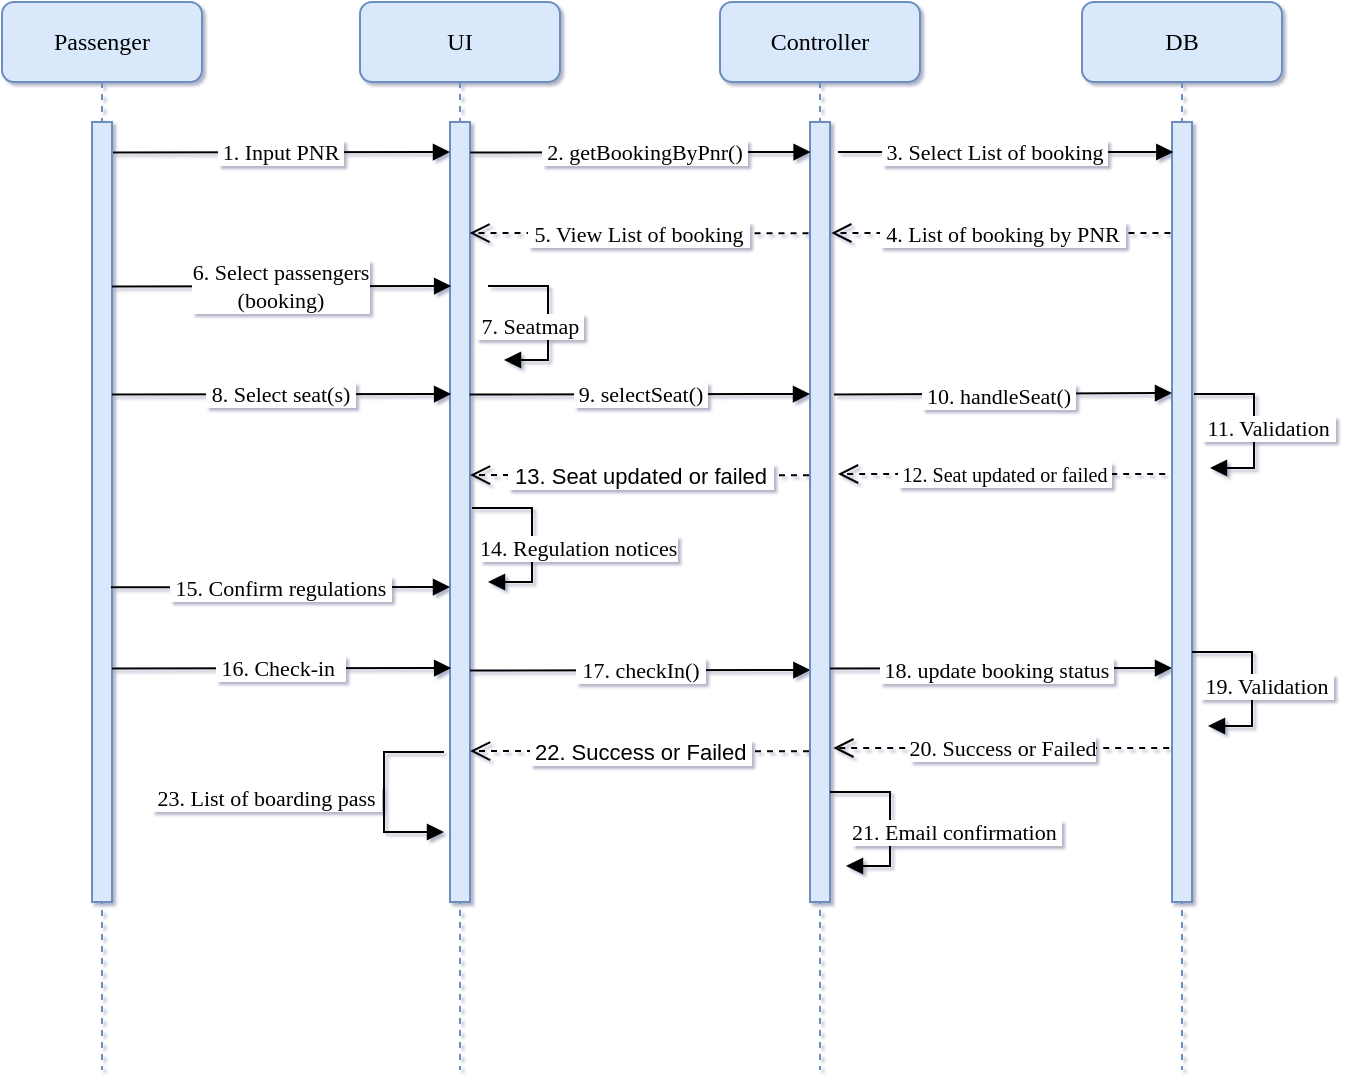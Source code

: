 <mxfile version="21.2.8" type="device">
  <diagram name="Page-1" id="VxqEKcWssq_XyiCzB9bS">
    <mxGraphModel dx="978" dy="571" grid="0" gridSize="10" guides="1" tooltips="1" connect="1" arrows="1" fold="1" page="1" pageScale="1" pageWidth="1654" pageHeight="1169" background="none" math="0" shadow="1">
      <root>
        <mxCell id="0" />
        <mxCell id="1" parent="0" />
        <mxCell id="7Op2JaMXb7pChXdJnSNb-1" value="UI" style="shape=umlLifeline;perimeter=lifelinePerimeter;whiteSpace=wrap;html=1;container=1;collapsible=0;recursiveResize=0;outlineConnect=0;rounded=1;shadow=0;comic=0;labelBackgroundColor=none;strokeWidth=1;fontFamily=Verdana;fontSize=12;align=center;fillColor=#dae8fc;strokeColor=#6c8ebf;" parent="1" vertex="1">
          <mxGeometry x="388" y="26" width="100" height="534" as="geometry" />
        </mxCell>
        <mxCell id="7Op2JaMXb7pChXdJnSNb-2" value="" style="html=1;points=[];perimeter=orthogonalPerimeter;rounded=0;shadow=0;comic=0;labelBackgroundColor=none;strokeWidth=1;fontFamily=Verdana;fontSize=12;align=center;fillColor=#dae8fc;strokeColor=#6c8ebf;" parent="7Op2JaMXb7pChXdJnSNb-1" vertex="1">
          <mxGeometry x="45" y="60" width="10" height="390" as="geometry" />
        </mxCell>
        <mxCell id="7Op2JaMXb7pChXdJnSNb-3" value="&lt;font face=&quot;Verdana&quot;&gt;&amp;nbsp;7. Seatmap&amp;nbsp;&lt;/font&gt;" style="html=1;align=left;spacingLeft=2;endArrow=block;rounded=0;edgeStyle=orthogonalEdgeStyle;curved=0;rounded=0;verticalAlign=middle;" parent="7Op2JaMXb7pChXdJnSNb-1" edge="1">
          <mxGeometry x="-1" y="-22" relative="1" as="geometry">
            <mxPoint x="64" y="142" as="sourcePoint" />
            <Array as="points">
              <mxPoint x="94" y="142" />
              <mxPoint x="94" y="179" />
            </Array>
            <mxPoint x="72" y="179" as="targetPoint" />
            <mxPoint x="-10" y="-2" as="offset" />
          </mxGeometry>
        </mxCell>
        <mxCell id="7Op2JaMXb7pChXdJnSNb-42" value="&amp;nbsp;17. checkIn()&amp;nbsp;" style="html=1;verticalAlign=middle;endArrow=block;labelBackgroundColor=default;fontFamily=Verdana;fontSize=11;edgeStyle=elbowEdgeStyle;elbow=vertical;entryX=0.03;entryY=0.451;entryDx=0;entryDy=0;entryPerimeter=0;exitX=1.011;exitY=0.451;exitDx=0;exitDy=0;exitPerimeter=0;" parent="7Op2JaMXb7pChXdJnSNb-1" edge="1">
          <mxGeometry relative="1" as="geometry">
            <mxPoint x="55.0" y="334.22" as="sourcePoint" />
            <mxPoint x="225.19" y="334.22" as="targetPoint" />
            <Array as="points" />
          </mxGeometry>
        </mxCell>
        <mxCell id="7Op2JaMXb7pChXdJnSNb-46" value="&lt;font face=&quot;Verdana&quot;&gt;&amp;nbsp;&lt;/font&gt;22. Success or Failed&amp;nbsp;" style="html=1;verticalAlign=middle;endArrow=open;dashed=1;endSize=8;edgeStyle=elbowEdgeStyle;elbow=vertical;curved=0;rounded=0;exitX=-0.039;exitY=0.728;exitDx=0;exitDy=0;exitPerimeter=0;entryX=1.011;entryY=0.725;entryDx=0;entryDy=0;entryPerimeter=0;labelBackgroundColor=default;fontSize=11;" parent="7Op2JaMXb7pChXdJnSNb-1" edge="1">
          <mxGeometry x="-0.001" relative="1" as="geometry">
            <mxPoint x="224.5" y="374.66" as="sourcePoint" />
            <mxPoint x="55.0" y="374" as="targetPoint" />
            <mxPoint as="offset" />
          </mxGeometry>
        </mxCell>
        <mxCell id="vvcB78ZaGYWaYG9tcJMQ-2" value="&amp;nbsp;13. Seat updated or failed&amp;nbsp;" style="html=1;verticalAlign=middle;endArrow=open;dashed=1;endSize=8;edgeStyle=elbowEdgeStyle;elbow=vertical;curved=0;rounded=0;exitX=-0.039;exitY=0.728;exitDx=0;exitDy=0;exitPerimeter=0;entryX=1.011;entryY=0.725;entryDx=0;entryDy=0;entryPerimeter=0;labelBackgroundColor=default;fontSize=11;" parent="7Op2JaMXb7pChXdJnSNb-1" edge="1">
          <mxGeometry x="-0.001" relative="1" as="geometry">
            <mxPoint x="224.5" y="236.66" as="sourcePoint" />
            <mxPoint x="55.0" y="236" as="targetPoint" />
            <mxPoint as="offset" />
          </mxGeometry>
        </mxCell>
        <mxCell id="7Op2JaMXb7pChXdJnSNb-40" value="&lt;font face=&quot;Verdana&quot; style=&quot;font-size: 11px;&quot;&gt;14. Regulation notices&lt;/font&gt;" style="html=1;align=left;spacingLeft=2;endArrow=block;rounded=0;edgeStyle=orthogonalEdgeStyle;curved=0;rounded=0;verticalAlign=middle;" parent="7Op2JaMXb7pChXdJnSNb-1" edge="1">
          <mxGeometry x="1" y="-19" relative="1" as="geometry">
            <mxPoint x="56" y="253" as="sourcePoint" />
            <Array as="points">
              <mxPoint x="86" y="253" />
              <mxPoint x="86" y="290" />
            </Array>
            <mxPoint x="64" y="290" as="targetPoint" />
            <mxPoint x="-8" y="2" as="offset" />
          </mxGeometry>
        </mxCell>
        <mxCell id="7Op2JaMXb7pChXdJnSNb-11" value="&amp;nbsp;1. Input PNR&amp;nbsp;" style="html=1;verticalAlign=middle;endArrow=block;entryX=0;entryY=0.452;labelBackgroundColor=default;fontFamily=Verdana;fontSize=11;edgeStyle=elbowEdgeStyle;elbow=vertical;entryDx=0;entryDy=0;entryPerimeter=0;exitX=0.944;exitY=0.453;exitDx=0;exitDy=0;exitPerimeter=0;" parent="7Op2JaMXb7pChXdJnSNb-1" edge="1">
          <mxGeometry x="-0.003" relative="1" as="geometry">
            <mxPoint x="-124.56" y="75.22" as="sourcePoint" />
            <mxPoint x="45" y="75.0" as="targetPoint" />
            <Array as="points" />
            <mxPoint as="offset" />
          </mxGeometry>
        </mxCell>
        <mxCell id="7Op2JaMXb7pChXdJnSNb-45" value="&lt;font face=&quot;Verdana&quot; style=&quot;font-size: 11px;&quot;&gt;&amp;nbsp;23. List of boarding pass&amp;nbsp;&lt;/font&gt;" style="html=1;align=left;spacingLeft=2;endArrow=block;rounded=0;edgeStyle=orthogonalEdgeStyle;curved=0;rounded=0;verticalAlign=middle;" parent="7Op2JaMXb7pChXdJnSNb-1" edge="1">
          <mxGeometry x="0.053" y="-120" relative="1" as="geometry">
            <mxPoint x="42.0" y="375" as="sourcePoint" />
            <Array as="points">
              <mxPoint x="12" y="375" />
              <mxPoint x="12" y="415" />
              <mxPoint x="34" y="415" />
            </Array>
            <mxPoint x="42" y="415" as="targetPoint" />
            <mxPoint as="offset" />
          </mxGeometry>
        </mxCell>
        <mxCell id="7Op2JaMXb7pChXdJnSNb-4" value="Controller" style="shape=umlLifeline;perimeter=lifelinePerimeter;whiteSpace=wrap;html=1;container=1;collapsible=0;recursiveResize=0;outlineConnect=0;rounded=1;shadow=0;comic=0;labelBackgroundColor=none;strokeWidth=1;fontFamily=Verdana;fontSize=12;align=center;fillColor=#dae8fc;strokeColor=#6c8ebf;" parent="1" vertex="1">
          <mxGeometry x="568" y="26" width="100" height="534" as="geometry" />
        </mxCell>
        <mxCell id="7Op2JaMXb7pChXdJnSNb-5" value="" style="html=1;points=[];perimeter=orthogonalPerimeter;rounded=0;shadow=0;comic=0;labelBackgroundColor=none;strokeWidth=1;fontFamily=Verdana;fontSize=12;align=center;fillColor=#dae8fc;strokeColor=#6c8ebf;" parent="7Op2JaMXb7pChXdJnSNb-4" vertex="1">
          <mxGeometry x="45" y="60" width="10" height="390" as="geometry" />
        </mxCell>
        <mxCell id="7Op2JaMXb7pChXdJnSNb-43" value="&amp;nbsp;18. update booking status&amp;nbsp;" style="html=1;verticalAlign=middle;endArrow=block;labelBackgroundColor=default;fontFamily=Verdana;fontSize=11;edgeStyle=elbowEdgeStyle;elbow=vertical;exitX=1.011;exitY=0.451;exitDx=0;exitDy=0;exitPerimeter=0;entryX=0;entryY=0.664;entryDx=0;entryDy=0;entryPerimeter=0;" parent="7Op2JaMXb7pChXdJnSNb-4" edge="1">
          <mxGeometry x="-0.031" y="-1" relative="1" as="geometry">
            <mxPoint x="55.0" y="333.22" as="sourcePoint" />
            <mxPoint x="226" y="333.16" as="targetPoint" />
            <Array as="points" />
            <mxPoint as="offset" />
          </mxGeometry>
        </mxCell>
        <mxCell id="7Op2JaMXb7pChXdJnSNb-44" value="&lt;font face=&quot;Verdana&quot; style=&quot;font-size: 11px;&quot;&gt;20. Success or Failed&lt;/font&gt;" style="html=1;verticalAlign=middle;endArrow=open;dashed=1;endSize=8;edgeStyle=elbowEdgeStyle;elbow=vertical;curved=0;rounded=0;exitX=-0.041;exitY=0.723;exitDx=0;exitDy=0;exitPerimeter=0;labelBackgroundColor=default;fontSize=11;entryX=1.167;entryY=0.663;entryDx=0;entryDy=0;entryPerimeter=0;" parent="7Op2JaMXb7pChXdJnSNb-4" edge="1">
          <mxGeometry x="-0.004" relative="1" as="geometry">
            <mxPoint x="224.59" y="373.06" as="sourcePoint" />
            <mxPoint x="56.67" y="372.72" as="targetPoint" />
            <Array as="points">
              <mxPoint x="222" y="373" />
            </Array>
            <mxPoint as="offset" />
          </mxGeometry>
        </mxCell>
        <mxCell id="vvcB78ZaGYWaYG9tcJMQ-1" value="&lt;font face=&quot;Verdana&quot; style=&quot;font-size: 10px;&quot;&gt;&amp;nbsp;12. Seat updated or failed&amp;nbsp;&lt;/font&gt;" style="html=1;verticalAlign=middle;endArrow=open;dashed=1;endSize=8;edgeStyle=elbowEdgeStyle;elbow=vertical;curved=0;rounded=0;exitX=-0.041;exitY=0.723;exitDx=0;exitDy=0;exitPerimeter=0;labelBackgroundColor=default;fontSize=11;entryX=0.7;entryY=0.348;entryDx=0;entryDy=0;entryPerimeter=0;" parent="7Op2JaMXb7pChXdJnSNb-4" edge="1">
          <mxGeometry x="-0.009" relative="1" as="geometry">
            <mxPoint x="222.59" y="236.06" as="sourcePoint" />
            <mxPoint x="59" y="236.12" as="targetPoint" />
            <Array as="points">
              <mxPoint x="235" y="236" />
            </Array>
            <mxPoint as="offset" />
          </mxGeometry>
        </mxCell>
        <mxCell id="7Op2JaMXb7pChXdJnSNb-38" value="&amp;nbsp;9. selectSeat()&amp;nbsp;" style="html=1;verticalAlign=middle;endArrow=block;labelBackgroundColor=default;fontFamily=Verdana;fontSize=11;edgeStyle=elbowEdgeStyle;elbow=vertical;entryX=0.03;entryY=0.451;entryDx=0;entryDy=0;entryPerimeter=0;exitX=1.011;exitY=0.451;exitDx=0;exitDy=0;exitPerimeter=0;" parent="7Op2JaMXb7pChXdJnSNb-4" edge="1">
          <mxGeometry relative="1" as="geometry">
            <mxPoint x="-125.19" y="196.22" as="sourcePoint" />
            <mxPoint x="45.0" y="196.22" as="targetPoint" />
            <Array as="points" />
          </mxGeometry>
        </mxCell>
        <mxCell id="7Op2JaMXb7pChXdJnSNb-14" value="&lt;font face=&quot;Verdana&quot; style=&quot;font-size: 11px;&quot;&gt;&amp;nbsp;4. List of booking by PNR&amp;nbsp;&lt;/font&gt;" style="html=1;verticalAlign=middle;endArrow=open;dashed=1;endSize=8;edgeStyle=elbowEdgeStyle;elbow=vertical;curved=0;rounded=0;exitX=-0.041;exitY=0.723;exitDx=0;exitDy=0;exitPerimeter=0;labelBackgroundColor=default;fontSize=11;" parent="7Op2JaMXb7pChXdJnSNb-4" edge="1">
          <mxGeometry x="-0.004" relative="1" as="geometry">
            <mxPoint x="225.24" y="115.56" as="sourcePoint" />
            <mxPoint x="55.65" y="115.5" as="targetPoint" />
            <Array as="points">
              <mxPoint x="261.65" y="115.5" />
            </Array>
            <mxPoint as="offset" />
          </mxGeometry>
        </mxCell>
        <mxCell id="7Op2JaMXb7pChXdJnSNb-13" value="&lt;font face=&quot;Verdana&quot; style=&quot;font-size: 11px;&quot;&gt;&amp;nbsp;5. View List of booking&amp;nbsp;&lt;/font&gt;" style="html=1;verticalAlign=middle;endArrow=open;dashed=1;endSize=8;edgeStyle=elbowEdgeStyle;elbow=vertical;curved=0;rounded=0;exitX=-0.039;exitY=0.728;exitDx=0;exitDy=0;exitPerimeter=0;entryX=1.011;entryY=0.725;entryDx=0;entryDy=0;entryPerimeter=0;labelBackgroundColor=default;fontSize=11;" parent="7Op2JaMXb7pChXdJnSNb-4" edge="1">
          <mxGeometry x="-0.001" relative="1" as="geometry">
            <mxPoint x="44.26" y="115.66" as="sourcePoint" />
            <mxPoint x="-125.24" y="115" as="targetPoint" />
            <mxPoint as="offset" />
          </mxGeometry>
        </mxCell>
        <mxCell id="A0az1k7j8bjUsIYR8W-r-1" value="&lt;font face=&quot;Verdana&quot; style=&quot;font-size: 11px;&quot;&gt;21. Email confirmation&amp;nbsp;&lt;/font&gt;" style="html=1;align=left;spacingLeft=2;endArrow=block;rounded=0;edgeStyle=orthogonalEdgeStyle;curved=0;rounded=0;verticalAlign=middle;" edge="1" parent="7Op2JaMXb7pChXdJnSNb-4">
          <mxGeometry x="1" y="-17" relative="1" as="geometry">
            <mxPoint x="55" y="395" as="sourcePoint" />
            <Array as="points">
              <mxPoint x="85" y="395" />
              <mxPoint x="85" y="432" />
            </Array>
            <mxPoint x="63" y="432" as="targetPoint" />
            <mxPoint x="-1" as="offset" />
          </mxGeometry>
        </mxCell>
        <mxCell id="7Op2JaMXb7pChXdJnSNb-6" value="DB" style="shape=umlLifeline;perimeter=lifelinePerimeter;whiteSpace=wrap;html=1;container=1;collapsible=0;recursiveResize=0;outlineConnect=0;rounded=1;shadow=0;comic=0;labelBackgroundColor=none;strokeWidth=1;fontFamily=Verdana;fontSize=12;align=center;fillColor=#dae8fc;strokeColor=#6c8ebf;" parent="1" vertex="1">
          <mxGeometry x="749" y="26" width="100" height="534" as="geometry" />
        </mxCell>
        <mxCell id="7Op2JaMXb7pChXdJnSNb-7" value="" style="html=1;points=[];perimeter=orthogonalPerimeter;rounded=0;shadow=0;comic=0;labelBackgroundColor=none;strokeWidth=1;fontFamily=Verdana;fontSize=12;align=center;fillColor=#dae8fc;strokeColor=#6c8ebf;" parent="7Op2JaMXb7pChXdJnSNb-6" vertex="1">
          <mxGeometry x="45" y="60" width="10" height="390" as="geometry" />
        </mxCell>
        <mxCell id="7Op2JaMXb7pChXdJnSNb-39" value="&amp;nbsp;10. handleSeat()&amp;nbsp;" style="html=1;verticalAlign=middle;endArrow=block;labelBackgroundColor=default;fontFamily=Verdana;fontSize=11;edgeStyle=elbowEdgeStyle;elbow=vertical;exitX=1.011;exitY=0.451;exitDx=0;exitDy=0;exitPerimeter=0;entryX=0;entryY=0.348;entryDx=0;entryDy=0;entryPerimeter=0;" parent="7Op2JaMXb7pChXdJnSNb-6" edge="1">
          <mxGeometry x="-0.031" y="-1" relative="1" as="geometry">
            <mxPoint x="-124.0" y="196.22" as="sourcePoint" />
            <mxPoint x="45" y="195.12" as="targetPoint" />
            <Array as="points" />
            <mxPoint as="offset" />
          </mxGeometry>
        </mxCell>
        <mxCell id="okRCfM9HJUnAa3HQ13vf-1" value="&lt;font face=&quot;Verdana&quot; style=&quot;font-size: 11px;&quot;&gt;&amp;nbsp;19. Validation&amp;nbsp;&lt;/font&gt;" style="html=1;align=left;spacingLeft=2;endArrow=block;rounded=0;edgeStyle=orthogonalEdgeStyle;curved=0;rounded=0;verticalAlign=middle;" parent="7Op2JaMXb7pChXdJnSNb-6" edge="1">
          <mxGeometry x="-1" y="-17" relative="1" as="geometry">
            <mxPoint x="55" y="325" as="sourcePoint" />
            <Array as="points">
              <mxPoint x="85" y="325" />
              <mxPoint x="85" y="362" />
            </Array>
            <mxPoint x="63" y="362" as="targetPoint" />
            <mxPoint as="offset" />
          </mxGeometry>
        </mxCell>
        <mxCell id="7Op2JaMXb7pChXdJnSNb-8" value="Passenger" style="shape=umlLifeline;perimeter=lifelinePerimeter;whiteSpace=wrap;html=1;container=1;collapsible=0;recursiveResize=0;outlineConnect=0;rounded=1;shadow=0;comic=0;labelBackgroundColor=none;strokeWidth=1;fontFamily=Verdana;fontSize=12;align=center;fillColor=#dae8fc;strokeColor=#6c8ebf;" parent="1" vertex="1">
          <mxGeometry x="209" y="26" width="100" height="534" as="geometry" />
        </mxCell>
        <mxCell id="7Op2JaMXb7pChXdJnSNb-9" value="" style="html=1;points=[];perimeter=orthogonalPerimeter;rounded=0;shadow=0;comic=0;labelBackgroundColor=none;strokeWidth=1;fontFamily=Verdana;fontSize=12;align=center;fillColor=#dae8fc;strokeColor=#6c8ebf;" parent="7Op2JaMXb7pChXdJnSNb-8" vertex="1">
          <mxGeometry x="45" y="60" width="10" height="390" as="geometry" />
        </mxCell>
        <mxCell id="7Op2JaMXb7pChXdJnSNb-41" value="&amp;nbsp;16. Check-in&amp;nbsp;&amp;nbsp;" style="html=1;verticalAlign=middle;endArrow=block;entryX=0;entryY=0.452;labelBackgroundColor=default;fontFamily=Verdana;fontSize=11;edgeStyle=elbowEdgeStyle;elbow=vertical;entryDx=0;entryDy=0;entryPerimeter=0;exitX=0.944;exitY=0.453;exitDx=0;exitDy=0;exitPerimeter=0;" parent="7Op2JaMXb7pChXdJnSNb-8" edge="1">
          <mxGeometry x="-0.003" relative="1" as="geometry">
            <mxPoint x="55.0" y="333.22" as="sourcePoint" />
            <mxPoint x="224.56" y="333.0" as="targetPoint" />
            <Array as="points" />
            <mxPoint as="offset" />
          </mxGeometry>
        </mxCell>
        <mxCell id="7Op2JaMXb7pChXdJnSNb-37" value="&amp;nbsp;8. Select seat(s)&amp;nbsp;" style="html=1;verticalAlign=middle;endArrow=block;entryX=0;entryY=0.452;labelBackgroundColor=default;fontFamily=Verdana;fontSize=11;edgeStyle=elbowEdgeStyle;elbow=vertical;entryDx=0;entryDy=0;entryPerimeter=0;exitX=0.944;exitY=0.453;exitDx=0;exitDy=0;exitPerimeter=0;" parent="7Op2JaMXb7pChXdJnSNb-8" edge="1">
          <mxGeometry x="-0.003" relative="1" as="geometry">
            <mxPoint x="55.0" y="196.22" as="sourcePoint" />
            <mxPoint x="224.56" y="196.0" as="targetPoint" />
            <Array as="points" />
            <mxPoint as="offset" />
          </mxGeometry>
        </mxCell>
        <mxCell id="7Op2JaMXb7pChXdJnSNb-29" value="6. Select passengers&lt;br&gt;(booking)" style="html=1;verticalAlign=middle;endArrow=block;entryX=0;entryY=0.452;labelBackgroundColor=default;fontFamily=Verdana;fontSize=11;edgeStyle=elbowEdgeStyle;elbow=vertical;entryDx=0;entryDy=0;entryPerimeter=0;exitX=0.944;exitY=0.453;exitDx=0;exitDy=0;exitPerimeter=0;" parent="7Op2JaMXb7pChXdJnSNb-8" edge="1">
          <mxGeometry x="-0.003" relative="1" as="geometry">
            <mxPoint x="55.0" y="142.22" as="sourcePoint" />
            <mxPoint x="224.56" y="142.0" as="targetPoint" />
            <Array as="points" />
            <mxPoint as="offset" />
          </mxGeometry>
        </mxCell>
        <mxCell id="7Op2JaMXb7pChXdJnSNb-10" value="&amp;nbsp;3. Select List of booking&amp;nbsp;" style="html=1;verticalAlign=middle;endArrow=block;labelBackgroundColor=default;fontFamily=Verdana;fontSize=11;edgeStyle=elbowEdgeStyle;elbow=vertical;entryX=0.067;entryY=0.039;entryDx=0;entryDy=0;entryPerimeter=0;" parent="1" edge="1">
          <mxGeometry x="-0.07" relative="1" as="geometry">
            <mxPoint x="627" y="101" as="sourcePoint" />
            <Array as="points">
              <mxPoint x="696" y="101" />
              <mxPoint x="616" y="41" />
            </Array>
            <mxPoint x="794.67" y="101.16" as="targetPoint" />
            <mxPoint as="offset" />
          </mxGeometry>
        </mxCell>
        <mxCell id="7Op2JaMXb7pChXdJnSNb-12" value="&amp;nbsp;2. getBookingByPnr()&amp;nbsp;" style="verticalAlign=middle;endArrow=block;labelBackgroundColor=default;fontFamily=Verdana;fontSize=11;edgeStyle=elbowEdgeStyle;elbow=vertical;entryX=0.03;entryY=0.451;entryDx=0;entryDy=0;entryPerimeter=0;exitX=1.011;exitY=0.451;exitDx=0;exitDy=0;exitPerimeter=0;labelBorderColor=none;fontColor=default;html=1;spacingTop=0;spacingLeft=0;horizontal=1;" parent="1" edge="1">
          <mxGeometry x="0.021" relative="1" as="geometry">
            <mxPoint x="443.11" y="101.22" as="sourcePoint" />
            <mxPoint x="613.3" y="101.22" as="targetPoint" />
            <Array as="points" />
            <mxPoint as="offset" />
          </mxGeometry>
        </mxCell>
        <mxCell id="7Op2JaMXb7pChXdJnSNb-35" value="&amp;nbsp;15. Confirm regulations&amp;nbsp;" style="html=1;verticalAlign=middle;endArrow=block;entryX=0;entryY=0.452;labelBackgroundColor=default;fontFamily=Verdana;fontSize=11;edgeStyle=elbowEdgeStyle;elbow=vertical;entryDx=0;entryDy=0;entryPerimeter=0;exitX=0.944;exitY=0.453;exitDx=0;exitDy=0;exitPerimeter=0;" parent="1" edge="1">
          <mxGeometry x="-0.003" relative="1" as="geometry">
            <mxPoint x="263.44" y="318.66" as="sourcePoint" />
            <mxPoint x="433" y="318.44" as="targetPoint" />
            <Array as="points" />
            <mxPoint as="offset" />
          </mxGeometry>
        </mxCell>
        <mxCell id="vvcB78ZaGYWaYG9tcJMQ-3" value="&lt;font face=&quot;Verdana&quot; style=&quot;font-size: 11px;&quot;&gt;&amp;nbsp;11. Validation&amp;nbsp;&lt;/font&gt;" style="html=1;align=left;spacingLeft=2;endArrow=block;rounded=0;edgeStyle=orthogonalEdgeStyle;curved=0;rounded=0;verticalAlign=middle;" parent="1" edge="1">
          <mxGeometry x="-1" y="-17" relative="1" as="geometry">
            <mxPoint x="805" y="222" as="sourcePoint" />
            <Array as="points">
              <mxPoint x="835" y="222" />
              <mxPoint x="835" y="259" />
            </Array>
            <mxPoint x="813" y="259" as="targetPoint" />
            <mxPoint as="offset" />
          </mxGeometry>
        </mxCell>
      </root>
    </mxGraphModel>
  </diagram>
</mxfile>

